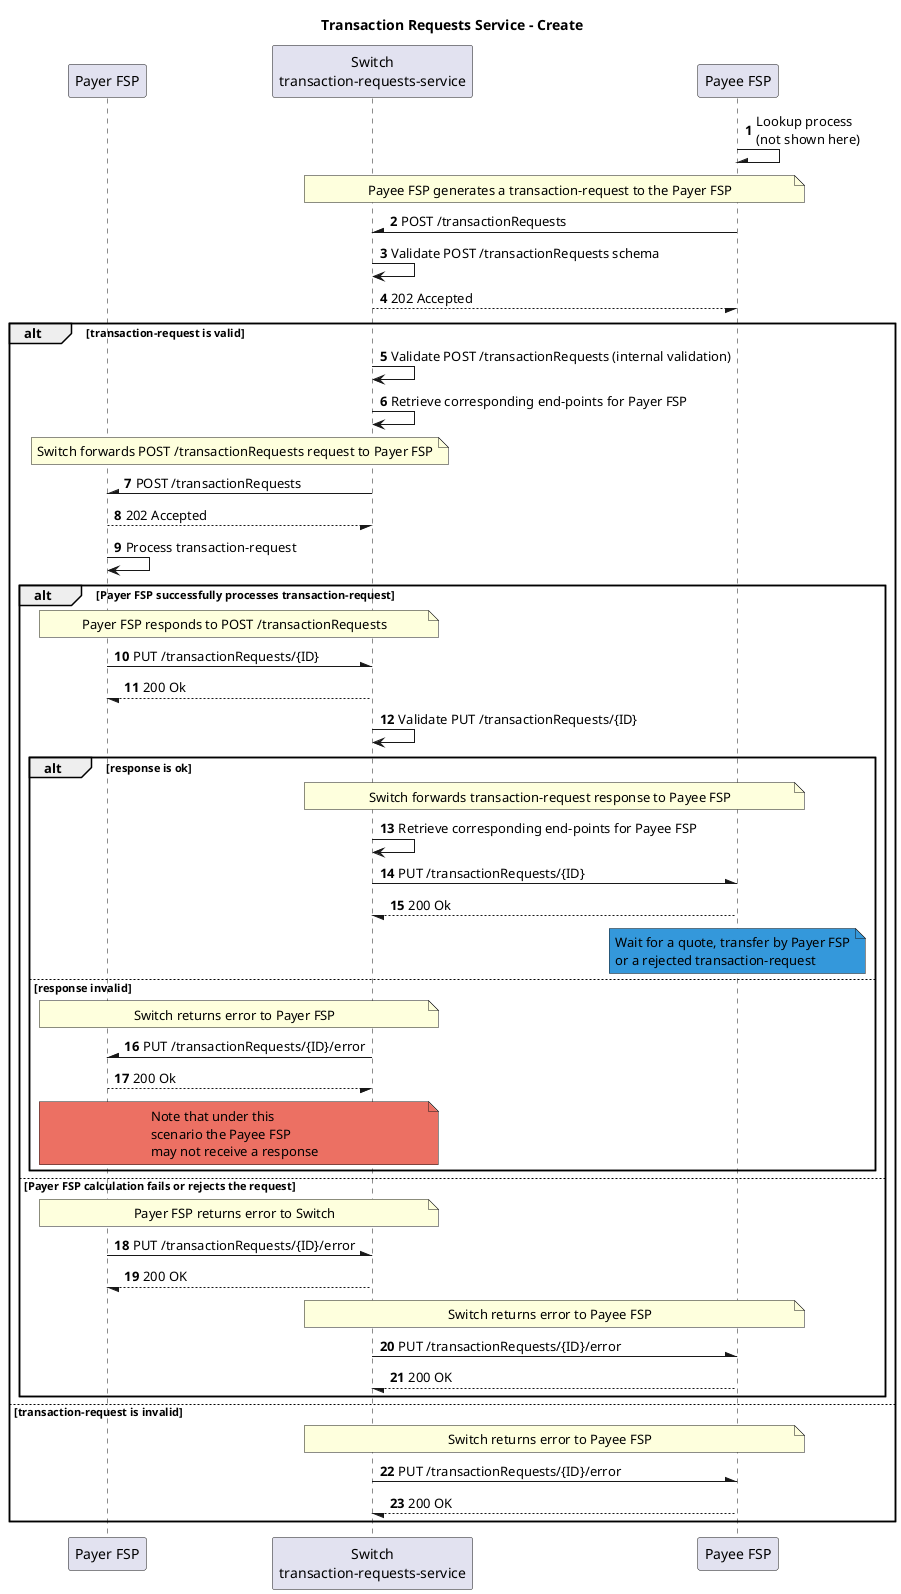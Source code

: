 /'*****
 License
 --------------
 Copyright © 2017 Bill & Melinda Gates Foundation
 The Mojaloop files are made available by the Bill & Melinda Gates Foundation under the Apache License, Version 2.0 (the "License") and you may not use these files except in compliance with the License. You may obtain a copy of the License at
 http://www.apache.org/licenses/LICENSE-2.0
 Unless required by applicable law or agreed to in writing, the Mojaloop files are distributed on an "AS IS" BASIS, WITHOUT WARRANTIES OR CONDITIONS OF ANY KIND, either express or implied. See the License for the specific language governing permissions and limitations under the License.
 Contributors
 --------------
 This is the official list of the Mojaloop project contributors for this file.
 Names of the original copyright holders (individuals or organizations)
 should be listed with a '*' in the first column. People who have
 contributed from an organization can be listed under the organization
 that actually holds the copyright for their contributions (see the
 Gates Foundation organization for an example). Those individuals should have
 their names indented and be marked with a '-'. Email address can be added
 optionally within square brackets <email>.
 * Gates Foundation
 - Name Surname <name.surname@gatesfoundation.com>

 * Sam Kummary <sam@modusbox.com>
 --------------
 ******'/


@startuml
Title Transaction Requests Service - Create
participant "Payer FSP"
participant "Switch\ntransaction-requests-service" as Switch
participant "Payee FSP"

autonumber
"Payee FSP" -\ "Payee FSP": Lookup process\n(not shown here)
note over "Payee FSP", Switch: Payee FSP generates a transaction-request to the Payer FSP
"Payee FSP" -\ Switch: POST /transactionRequests
Switch -> Switch: Validate POST /transactionRequests schema
Switch --/ "Payee FSP": 202 Accepted

alt transaction-request is valid
    
    Switch -> Switch: Validate POST /transactionRequests (internal validation)
    Switch -> Switch: Retrieve corresponding end-points for Payer FSP
    note over Switch, "Payer FSP": Switch forwards POST /transactionRequests request to Payer FSP
    Switch -\ "Payer FSP": POST /transactionRequests
    "Payer FSP" --/ Switch: 202 Accepted
    "Payer FSP" -> "Payer FSP": Process transaction-request
    
    alt Payer FSP successfully processes transaction-request
    
        note over "Payer FSP", Switch: Payer FSP responds to POST /transactionRequests
        "Payer FSP" -\ Switch: PUT /transactionRequests/{ID}
        Switch --/ "Payer FSP": 200 Ok
        
        Switch -> Switch: Validate PUT /transactionRequests/{ID}
        
        alt response is ok
        
            note over Switch, "Payee FSP": Switch forwards transaction-request response to Payee FSP
            Switch -> Switch: Retrieve corresponding end-points for Payee FSP
            
            Switch -\ "Payee FSP": PUT /transactionRequests/{ID}
            "Payee FSP" --/ Switch: 200 Ok
            
            note over "Payee FSP" #3498db: Wait for a quote, transfer by Payer FSP\nor a rejected transaction-request
        else response invalid
        
            note over Switch, "Payer FSP": Switch returns error to Payer FSP
        
            Switch -\ "Payer FSP": PUT /transactionRequests/{ID}/error
            "Payer FSP" --/ Switch : 200 Ok
            
            note over Switch, "Payer FSP" #ec7063: Note that under this\nscenario the Payee FSP\nmay not receive a response
        
        end
    else Payer FSP calculation fails or rejects the request
    
        note over "Payer FSP", Switch: Payer FSP returns error to Switch
    
        "Payer FSP" -\ Switch: PUT /transactionRequests/{ID}/error
        Switch --/ "Payer FSP": 200 OK
        
        note over "Payee FSP", Switch: Switch returns error to Payee FSP
        
        Switch -\ "Payee FSP": PUT /transactionRequests/{ID}/error
        "Payee FSP" --/ Switch: 200 OK
    
    end
else transaction-request is invalid
    note over "Payee FSP", Switch: Switch returns error to Payee FSP
    Switch -\ "Payee FSP": PUT /transactionRequests/{ID}/error
    "Payee FSP" --/ Switch: 200 OK
end
@enduml
